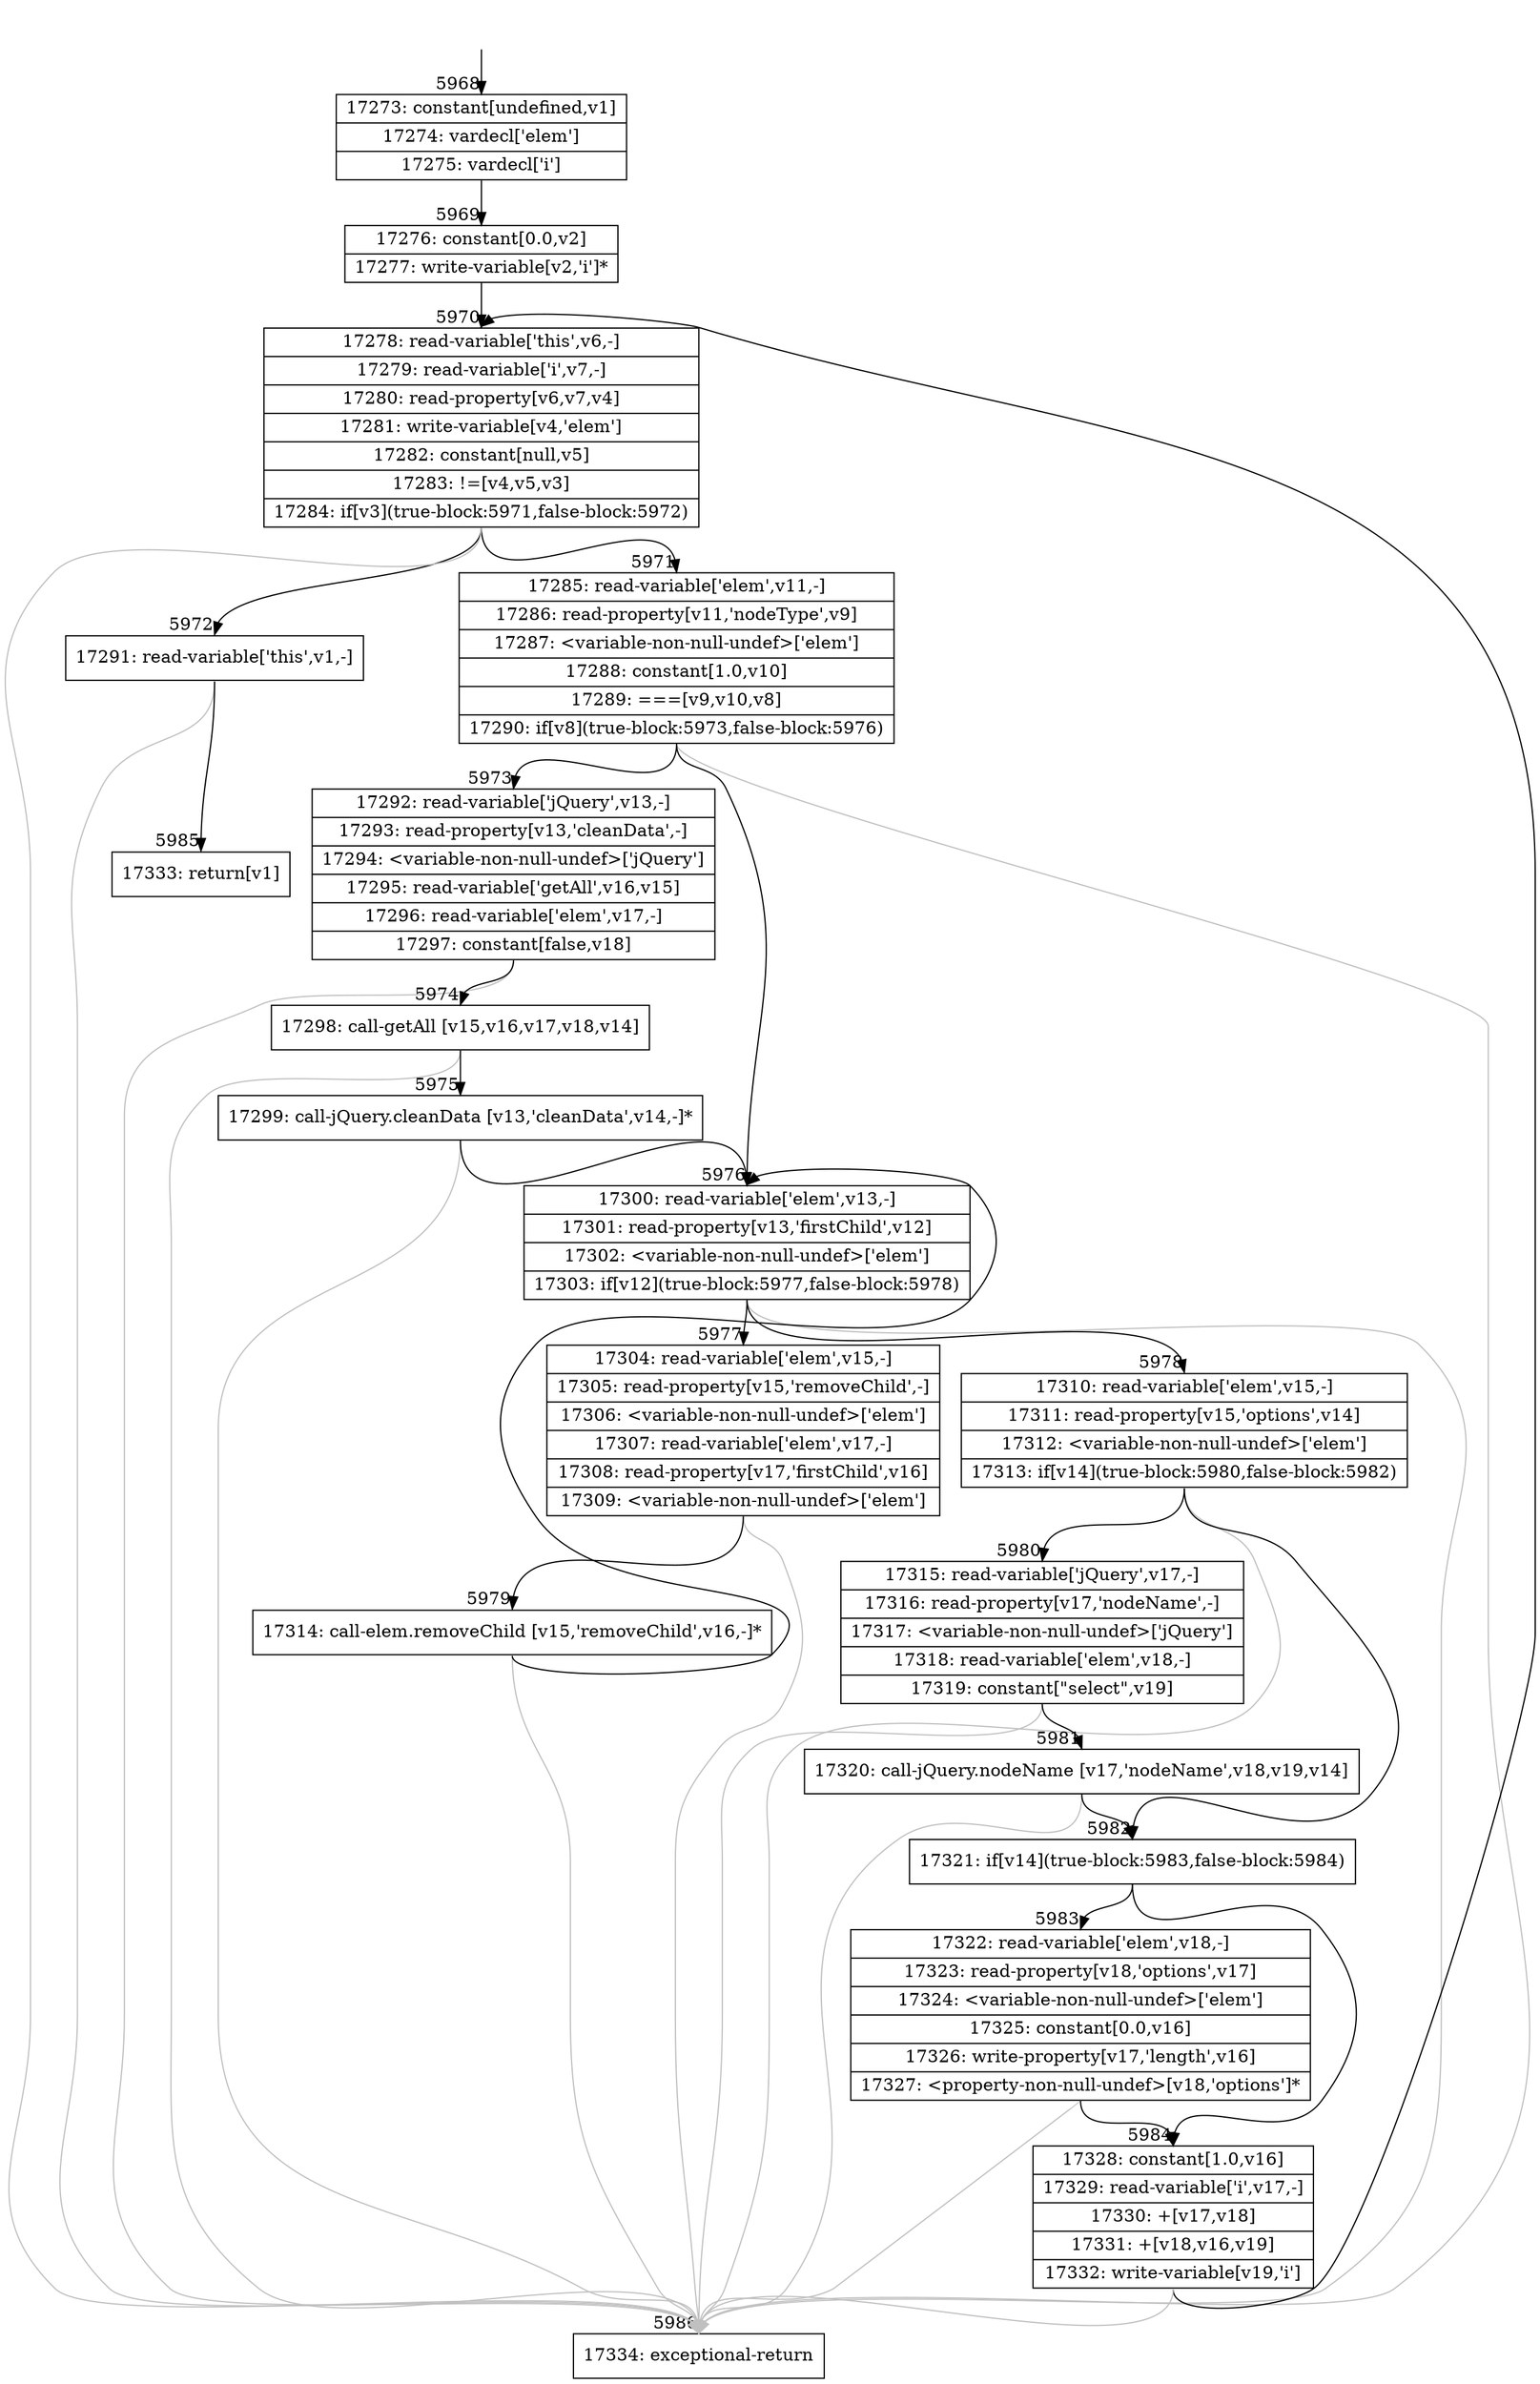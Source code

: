 digraph {
rankdir="TD"
BB_entry394[shape=none,label=""];
BB_entry394 -> BB5968 [tailport=s, headport=n, headlabel="    5968"]
BB5968 [shape=record label="{17273: constant[undefined,v1]|17274: vardecl['elem']|17275: vardecl['i']}" ] 
BB5968 -> BB5969 [tailport=s, headport=n, headlabel="      5969"]
BB5969 [shape=record label="{17276: constant[0.0,v2]|17277: write-variable[v2,'i']*}" ] 
BB5969 -> BB5970 [tailport=s, headport=n, headlabel="      5970"]
BB5970 [shape=record label="{17278: read-variable['this',v6,-]|17279: read-variable['i',v7,-]|17280: read-property[v6,v7,v4]|17281: write-variable[v4,'elem']|17282: constant[null,v5]|17283: !=[v4,v5,v3]|17284: if[v3](true-block:5971,false-block:5972)}" ] 
BB5970 -> BB5971 [tailport=s, headport=n, headlabel="      5971"]
BB5970 -> BB5972 [tailport=s, headport=n, headlabel="      5972"]
BB5970 -> BB5986 [tailport=s, headport=n, color=gray, headlabel="      5986"]
BB5971 [shape=record label="{17285: read-variable['elem',v11,-]|17286: read-property[v11,'nodeType',v9]|17287: \<variable-non-null-undef\>['elem']|17288: constant[1.0,v10]|17289: ===[v9,v10,v8]|17290: if[v8](true-block:5973,false-block:5976)}" ] 
BB5971 -> BB5973 [tailport=s, headport=n, headlabel="      5973"]
BB5971 -> BB5976 [tailport=s, headport=n, headlabel="      5976"]
BB5971 -> BB5986 [tailport=s, headport=n, color=gray]
BB5972 [shape=record label="{17291: read-variable['this',v1,-]}" ] 
BB5972 -> BB5985 [tailport=s, headport=n, headlabel="      5985"]
BB5972 -> BB5986 [tailport=s, headport=n, color=gray]
BB5973 [shape=record label="{17292: read-variable['jQuery',v13,-]|17293: read-property[v13,'cleanData',-]|17294: \<variable-non-null-undef\>['jQuery']|17295: read-variable['getAll',v16,v15]|17296: read-variable['elem',v17,-]|17297: constant[false,v18]}" ] 
BB5973 -> BB5974 [tailport=s, headport=n, headlabel="      5974"]
BB5973 -> BB5986 [tailport=s, headport=n, color=gray]
BB5974 [shape=record label="{17298: call-getAll [v15,v16,v17,v18,v14]}" ] 
BB5974 -> BB5975 [tailport=s, headport=n, headlabel="      5975"]
BB5974 -> BB5986 [tailport=s, headport=n, color=gray]
BB5975 [shape=record label="{17299: call-jQuery.cleanData [v13,'cleanData',v14,-]*}" ] 
BB5975 -> BB5976 [tailport=s, headport=n]
BB5975 -> BB5986 [tailport=s, headport=n, color=gray]
BB5976 [shape=record label="{17300: read-variable['elem',v13,-]|17301: read-property[v13,'firstChild',v12]|17302: \<variable-non-null-undef\>['elem']|17303: if[v12](true-block:5977,false-block:5978)}" ] 
BB5976 -> BB5977 [tailport=s, headport=n, headlabel="      5977"]
BB5976 -> BB5978 [tailport=s, headport=n, headlabel="      5978"]
BB5976 -> BB5986 [tailport=s, headport=n, color=gray]
BB5977 [shape=record label="{17304: read-variable['elem',v15,-]|17305: read-property[v15,'removeChild',-]|17306: \<variable-non-null-undef\>['elem']|17307: read-variable['elem',v17,-]|17308: read-property[v17,'firstChild',v16]|17309: \<variable-non-null-undef\>['elem']}" ] 
BB5977 -> BB5979 [tailport=s, headport=n, headlabel="      5979"]
BB5977 -> BB5986 [tailport=s, headport=n, color=gray]
BB5978 [shape=record label="{17310: read-variable['elem',v15,-]|17311: read-property[v15,'options',v14]|17312: \<variable-non-null-undef\>['elem']|17313: if[v14](true-block:5980,false-block:5982)}" ] 
BB5978 -> BB5982 [tailport=s, headport=n, headlabel="      5982"]
BB5978 -> BB5980 [tailport=s, headport=n, headlabel="      5980"]
BB5978 -> BB5986 [tailport=s, headport=n, color=gray]
BB5979 [shape=record label="{17314: call-elem.removeChild [v15,'removeChild',v16,-]*}" ] 
BB5979 -> BB5976 [tailport=s, headport=n]
BB5979 -> BB5986 [tailport=s, headport=n, color=gray]
BB5980 [shape=record label="{17315: read-variable['jQuery',v17,-]|17316: read-property[v17,'nodeName',-]|17317: \<variable-non-null-undef\>['jQuery']|17318: read-variable['elem',v18,-]|17319: constant[\"select\",v19]}" ] 
BB5980 -> BB5981 [tailport=s, headport=n, headlabel="      5981"]
BB5980 -> BB5986 [tailport=s, headport=n, color=gray]
BB5981 [shape=record label="{17320: call-jQuery.nodeName [v17,'nodeName',v18,v19,v14]}" ] 
BB5981 -> BB5982 [tailport=s, headport=n]
BB5981 -> BB5986 [tailport=s, headport=n, color=gray]
BB5982 [shape=record label="{17321: if[v14](true-block:5983,false-block:5984)}" ] 
BB5982 -> BB5983 [tailport=s, headport=n, headlabel="      5983"]
BB5982 -> BB5984 [tailport=s, headport=n, headlabel="      5984"]
BB5983 [shape=record label="{17322: read-variable['elem',v18,-]|17323: read-property[v18,'options',v17]|17324: \<variable-non-null-undef\>['elem']|17325: constant[0.0,v16]|17326: write-property[v17,'length',v16]|17327: \<property-non-null-undef\>[v18,'options']*}" ] 
BB5983 -> BB5984 [tailport=s, headport=n]
BB5983 -> BB5986 [tailport=s, headport=n, color=gray]
BB5984 [shape=record label="{17328: constant[1.0,v16]|17329: read-variable['i',v17,-]|17330: +[v17,v18]|17331: +[v18,v16,v19]|17332: write-variable[v19,'i']}" ] 
BB5984 -> BB5970 [tailport=s, headport=n]
BB5984 -> BB5986 [tailport=s, headport=n, color=gray]
BB5985 [shape=record label="{17333: return[v1]}" ] 
BB5986 [shape=record label="{17334: exceptional-return}" ] 
//#$~ 6025
}
